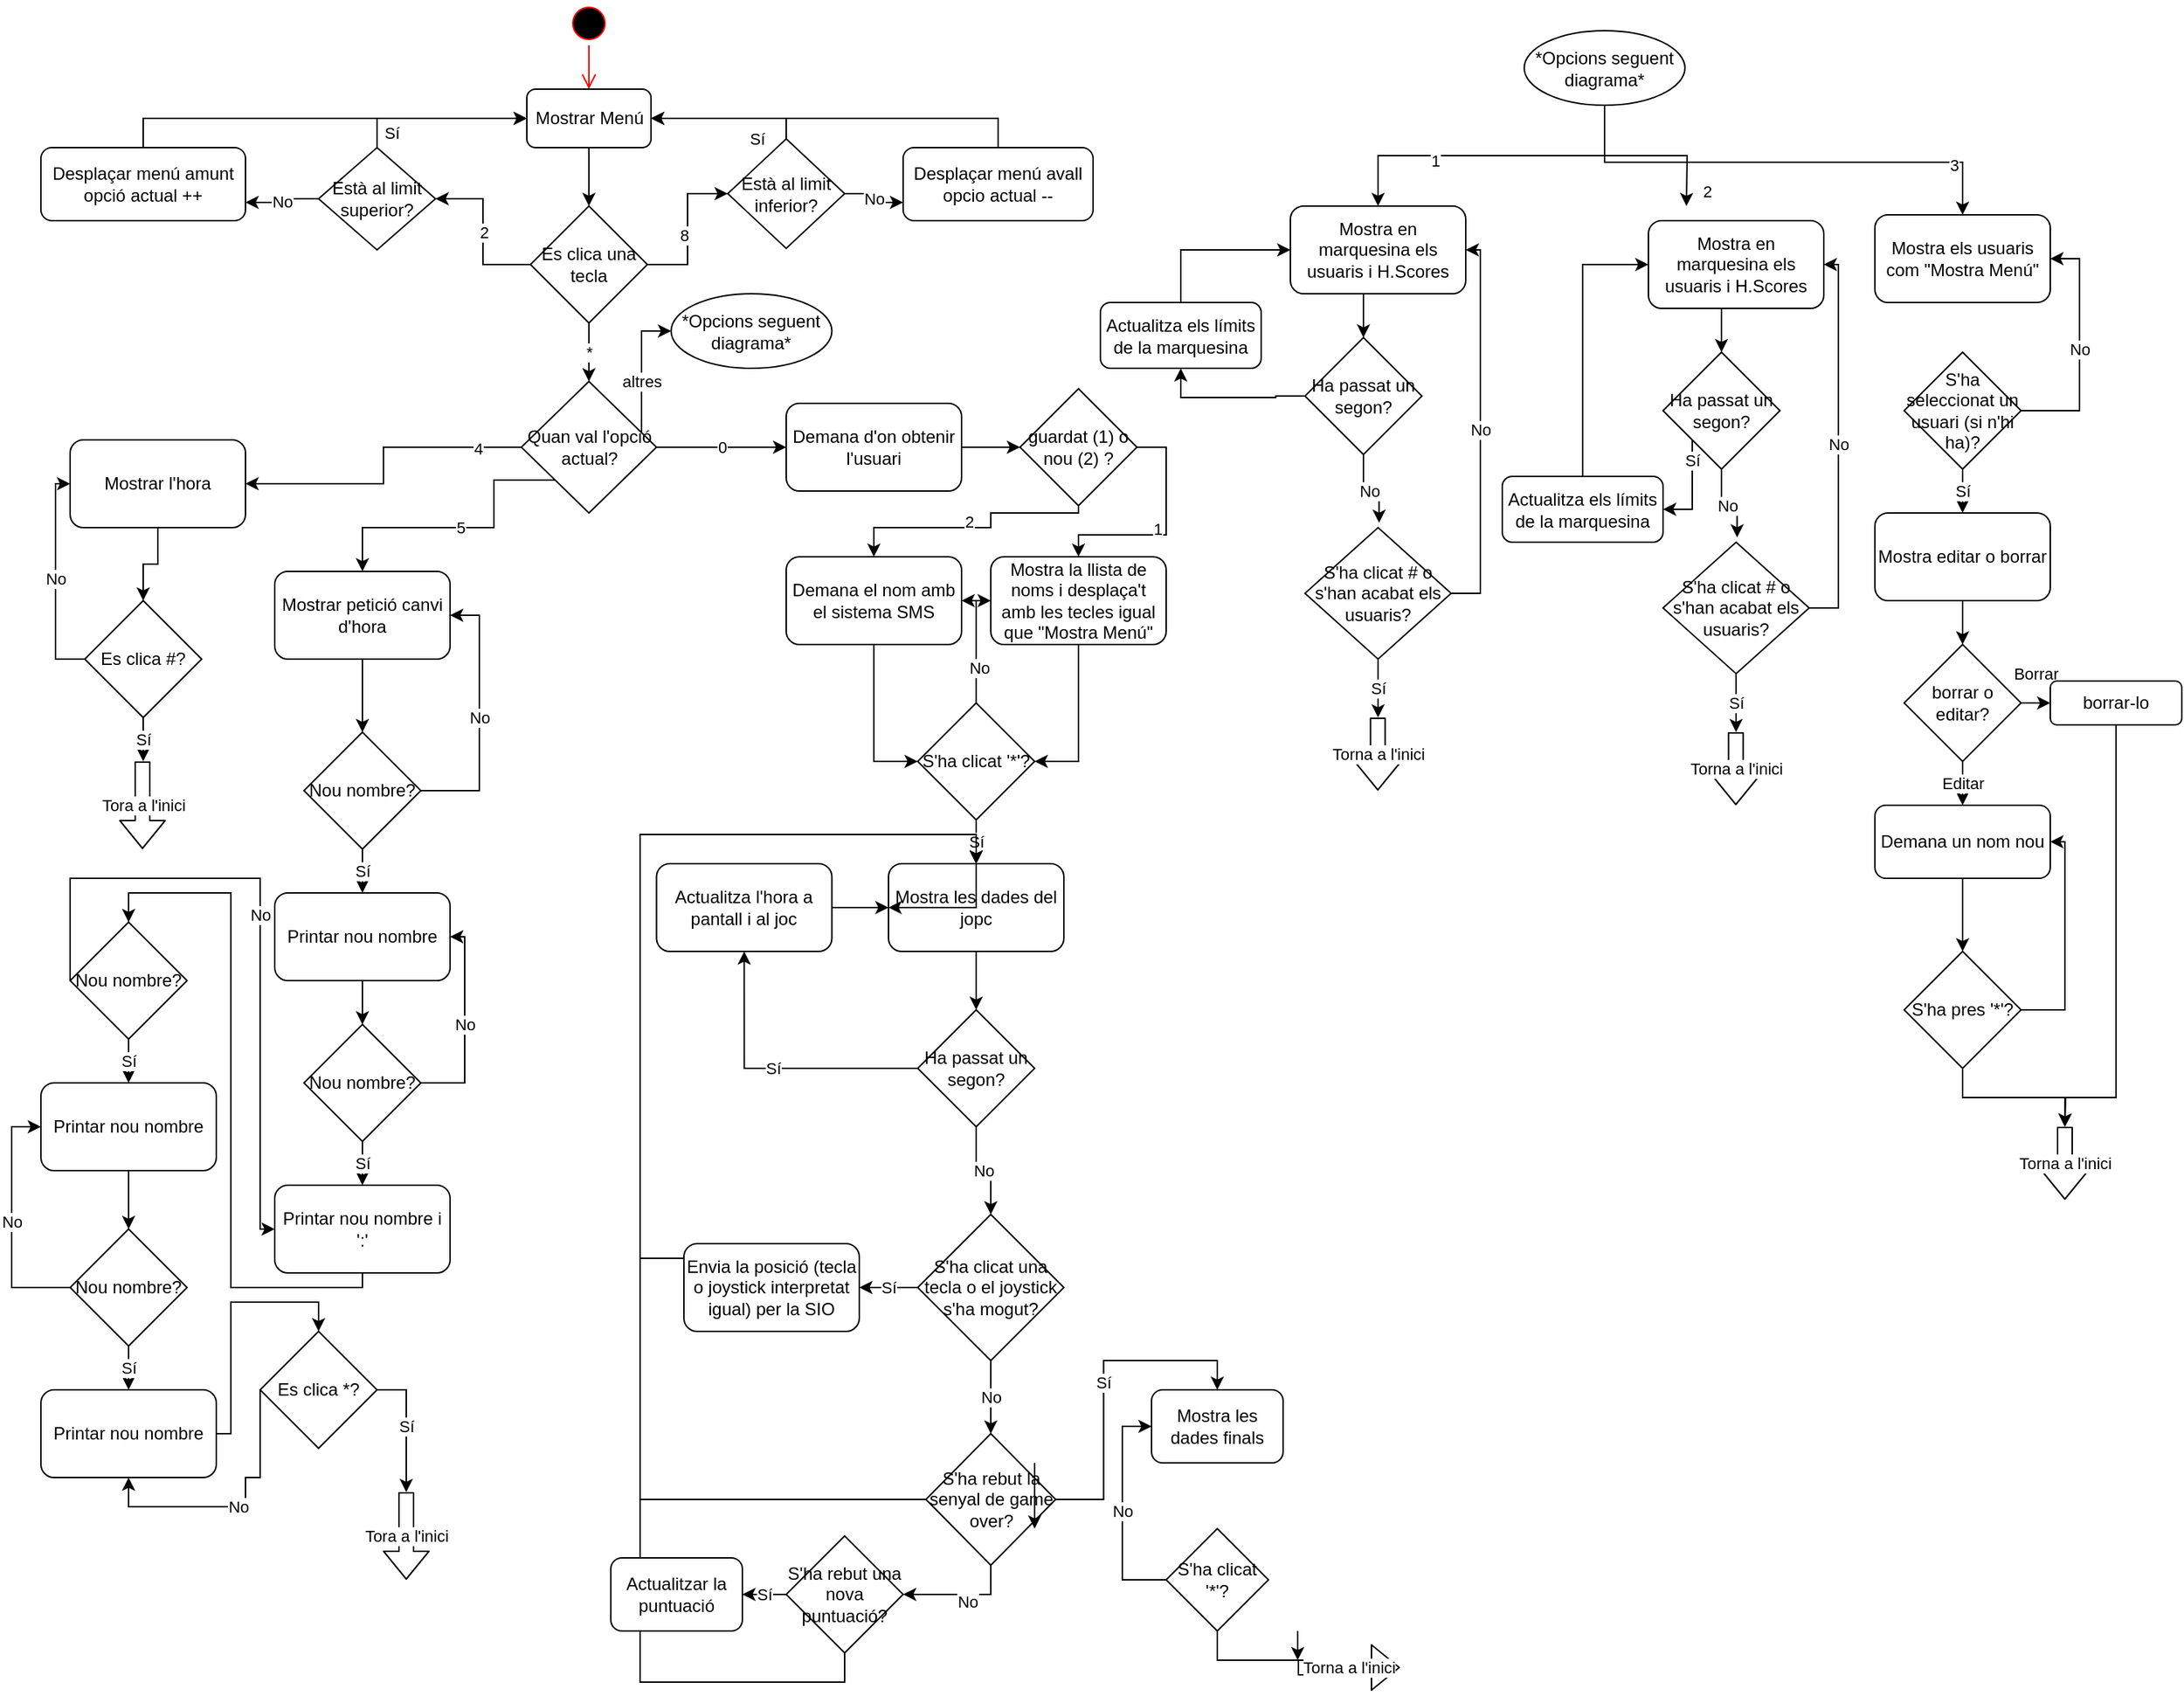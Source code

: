 <mxfile version="14.5.1" type="device"><diagram id="n4JCAXIm2-wRmKBJJ5i8" name="Pàgina-1"><mxGraphModel dx="775" dy="575" grid="1" gridSize="10" guides="1" tooltips="1" connect="1" arrows="1" fold="1" page="1" pageScale="1" pageWidth="827" pageHeight="1169" math="0" shadow="0"><root><mxCell id="0"/><mxCell id="1" parent="0"/><mxCell id="B183xigHCjuPLLZ7JDBu-3" value="" style="ellipse;html=1;shape=startState;fillColor=#000000;strokeColor=#ff0000;" vertex="1" parent="1"><mxGeometry x="410" y="10" width="30" height="30" as="geometry"/></mxCell><mxCell id="B183xigHCjuPLLZ7JDBu-4" value="" style="edgeStyle=orthogonalEdgeStyle;html=1;verticalAlign=bottom;endArrow=open;endSize=8;strokeColor=#ff0000;" edge="1" source="B183xigHCjuPLLZ7JDBu-3" parent="1"><mxGeometry relative="1" as="geometry"><mxPoint x="425" y="70" as="targetPoint"/></mxGeometry></mxCell><mxCell id="B183xigHCjuPLLZ7JDBu-11" value="" style="edgeStyle=orthogonalEdgeStyle;rounded=0;orthogonalLoop=1;jettySize=auto;html=1;" edge="1" parent="1" source="B183xigHCjuPLLZ7JDBu-5" target="B183xigHCjuPLLZ7JDBu-7"><mxGeometry relative="1" as="geometry"/></mxCell><mxCell id="B183xigHCjuPLLZ7JDBu-5" value="Mostrar Menú" style="rounded=1;whiteSpace=wrap;html=1;" vertex="1" parent="1"><mxGeometry x="382.5" y="70" width="85" height="40" as="geometry"/></mxCell><mxCell id="B183xigHCjuPLLZ7JDBu-15" value="" style="edgeStyle=orthogonalEdgeStyle;rounded=0;orthogonalLoop=1;jettySize=auto;html=1;exitX=1;exitY=0.5;exitDx=0;exitDy=0;entryX=0;entryY=0.5;entryDx=0;entryDy=0;" edge="1" parent="1" source="B183xigHCjuPLLZ7JDBu-7" target="B183xigHCjuPLLZ7JDBu-14"><mxGeometry relative="1" as="geometry"/></mxCell><mxCell id="B183xigHCjuPLLZ7JDBu-24" value="8" style="edgeLabel;html=1;align=center;verticalAlign=middle;resizable=0;points=[];" vertex="1" connectable="0" parent="B183xigHCjuPLLZ7JDBu-15"><mxGeometry x="-0.265" y="1" relative="1" as="geometry"><mxPoint x="-1.5" y="-9.5" as="offset"/></mxGeometry></mxCell><mxCell id="B183xigHCjuPLLZ7JDBu-16" value="2" style="edgeStyle=orthogonalEdgeStyle;rounded=0;orthogonalLoop=1;jettySize=auto;html=1;exitX=0;exitY=0.5;exitDx=0;exitDy=0;entryX=1;entryY=0.5;entryDx=0;entryDy=0;" edge="1" parent="1" source="B183xigHCjuPLLZ7JDBu-7" target="B183xigHCjuPLLZ7JDBu-13"><mxGeometry relative="1" as="geometry"/></mxCell><mxCell id="B183xigHCjuPLLZ7JDBu-27" value="*" style="edgeStyle=orthogonalEdgeStyle;rounded=0;orthogonalLoop=1;jettySize=auto;html=1;exitX=0.5;exitY=1;exitDx=0;exitDy=0;entryX=0.5;entryY=0;entryDx=0;entryDy=0;" edge="1" parent="1" source="B183xigHCjuPLLZ7JDBu-7" target="B183xigHCjuPLLZ7JDBu-26"><mxGeometry relative="1" as="geometry"/></mxCell><mxCell id="B183xigHCjuPLLZ7JDBu-7" value="Es clica una tecla" style="rhombus;whiteSpace=wrap;html=1;" vertex="1" parent="1"><mxGeometry x="385" y="150" width="80" height="80" as="geometry"/></mxCell><mxCell id="B183xigHCjuPLLZ7JDBu-20" style="edgeStyle=orthogonalEdgeStyle;rounded=0;orthogonalLoop=1;jettySize=auto;html=1;entryX=1;entryY=0.5;entryDx=0;entryDy=0;" edge="1" parent="1" source="B183xigHCjuPLLZ7JDBu-8" target="B183xigHCjuPLLZ7JDBu-5"><mxGeometry relative="1" as="geometry"><Array as="points"><mxPoint x="705" y="90"/></Array></mxGeometry></mxCell><mxCell id="B183xigHCjuPLLZ7JDBu-8" value="Desplaçar menú avall&lt;br&gt;opcio actual --" style="rounded=1;whiteSpace=wrap;html=1;" vertex="1" parent="1"><mxGeometry x="640" y="110" width="130" height="50" as="geometry"/></mxCell><mxCell id="B183xigHCjuPLLZ7JDBu-19" style="edgeStyle=orthogonalEdgeStyle;rounded=0;orthogonalLoop=1;jettySize=auto;html=1;exitX=0.5;exitY=0;exitDx=0;exitDy=0;entryX=0;entryY=0.5;entryDx=0;entryDy=0;" edge="1" parent="1" source="B183xigHCjuPLLZ7JDBu-9" target="B183xigHCjuPLLZ7JDBu-5"><mxGeometry relative="1" as="geometry"/></mxCell><mxCell id="B183xigHCjuPLLZ7JDBu-9" value="Desplaçar menú amunt&lt;br&gt;opció actual ++" style="rounded=1;whiteSpace=wrap;html=1;" vertex="1" parent="1"><mxGeometry x="50" y="110" width="140" height="50" as="geometry"/></mxCell><mxCell id="B183xigHCjuPLLZ7JDBu-17" value="No" style="edgeStyle=orthogonalEdgeStyle;rounded=0;orthogonalLoop=1;jettySize=auto;html=1;exitX=0;exitY=0.5;exitDx=0;exitDy=0;entryX=1;entryY=0.75;entryDx=0;entryDy=0;" edge="1" parent="1" source="B183xigHCjuPLLZ7JDBu-13" target="B183xigHCjuPLLZ7JDBu-9"><mxGeometry relative="1" as="geometry"/></mxCell><mxCell id="B183xigHCjuPLLZ7JDBu-22" value="Sí" style="edgeStyle=orthogonalEdgeStyle;rounded=0;orthogonalLoop=1;jettySize=auto;html=1;exitX=0.5;exitY=0;exitDx=0;exitDy=0;entryX=0;entryY=0.5;entryDx=0;entryDy=0;" edge="1" parent="1" source="B183xigHCjuPLLZ7JDBu-13" target="B183xigHCjuPLLZ7JDBu-5"><mxGeometry x="-0.51" y="-10" relative="1" as="geometry"><mxPoint as="offset"/></mxGeometry></mxCell><mxCell id="B183xigHCjuPLLZ7JDBu-13" value="Està al limit superior?" style="rhombus;whiteSpace=wrap;html=1;" vertex="1" parent="1"><mxGeometry x="240" y="110" width="80" height="70" as="geometry"/></mxCell><mxCell id="B183xigHCjuPLLZ7JDBu-18" value="No" style="edgeStyle=orthogonalEdgeStyle;rounded=0;orthogonalLoop=1;jettySize=auto;html=1;exitX=1;exitY=0.5;exitDx=0;exitDy=0;entryX=0;entryY=0.75;entryDx=0;entryDy=0;" edge="1" parent="1" source="B183xigHCjuPLLZ7JDBu-14" target="B183xigHCjuPLLZ7JDBu-8"><mxGeometry relative="1" as="geometry"/></mxCell><mxCell id="B183xigHCjuPLLZ7JDBu-21" value="Sí" style="edgeStyle=orthogonalEdgeStyle;rounded=0;orthogonalLoop=1;jettySize=auto;html=1;exitX=0.5;exitY=0;exitDx=0;exitDy=0;entryX=1;entryY=0.5;entryDx=0;entryDy=0;" edge="1" parent="1" source="B183xigHCjuPLLZ7JDBu-14" target="B183xigHCjuPLLZ7JDBu-5"><mxGeometry x="-0.361" y="14" relative="1" as="geometry"><Array as="points"><mxPoint x="560" y="90"/></Array><mxPoint as="offset"/></mxGeometry></mxCell><mxCell id="B183xigHCjuPLLZ7JDBu-14" value="Està al limit inferior?" style="rhombus;whiteSpace=wrap;html=1;" vertex="1" parent="1"><mxGeometry x="520" y="104" width="80" height="75" as="geometry"/></mxCell><mxCell id="B183xigHCjuPLLZ7JDBu-29" style="edgeStyle=orthogonalEdgeStyle;rounded=0;orthogonalLoop=1;jettySize=auto;html=1;exitX=0;exitY=0.5;exitDx=0;exitDy=0;entryX=1;entryY=0.5;entryDx=0;entryDy=0;" edge="1" parent="1" source="B183xigHCjuPLLZ7JDBu-26" target="B183xigHCjuPLLZ7JDBu-28"><mxGeometry relative="1" as="geometry"/></mxCell><mxCell id="B183xigHCjuPLLZ7JDBu-170" value="4" style="edgeLabel;html=1;align=center;verticalAlign=middle;resizable=0;points=[];" vertex="1" connectable="0" parent="B183xigHCjuPLLZ7JDBu-29"><mxGeometry x="-0.721" y="1" relative="1" as="geometry"><mxPoint as="offset"/></mxGeometry></mxCell><mxCell id="B183xigHCjuPLLZ7JDBu-36" value="5" style="edgeStyle=orthogonalEdgeStyle;rounded=0;orthogonalLoop=1;jettySize=auto;html=1;exitX=0;exitY=1;exitDx=0;exitDy=0;entryX=0.5;entryY=0;entryDx=0;entryDy=0;" edge="1" parent="1" source="B183xigHCjuPLLZ7JDBu-26" target="B183xigHCjuPLLZ7JDBu-35"><mxGeometry relative="1" as="geometry"><Array as="points"><mxPoint x="360" y="338"/><mxPoint x="360" y="370"/><mxPoint x="270" y="370"/></Array></mxGeometry></mxCell><mxCell id="B183xigHCjuPLLZ7JDBu-69" value="0" style="edgeStyle=orthogonalEdgeStyle;rounded=0;orthogonalLoop=1;jettySize=auto;html=1;exitX=1;exitY=0.5;exitDx=0;exitDy=0;entryX=0;entryY=0.5;entryDx=0;entryDy=0;" edge="1" parent="1" source="B183xigHCjuPLLZ7JDBu-26" target="B183xigHCjuPLLZ7JDBu-67"><mxGeometry relative="1" as="geometry"/></mxCell><mxCell id="B183xigHCjuPLLZ7JDBu-118" value="altres" style="edgeStyle=orthogonalEdgeStyle;rounded=0;orthogonalLoop=1;jettySize=auto;html=1;exitX=1;exitY=0.5;exitDx=0;exitDy=0;entryX=0;entryY=0.5;entryDx=0;entryDy=0;" edge="1" parent="1" source="B183xigHCjuPLLZ7JDBu-26" target="B183xigHCjuPLLZ7JDBu-117"><mxGeometry relative="1" as="geometry"><Array as="points"><mxPoint x="461" y="315"/><mxPoint x="461" y="236"/></Array></mxGeometry></mxCell><mxCell id="B183xigHCjuPLLZ7JDBu-26" value="Quan val l'opció actual?" style="rhombus;whiteSpace=wrap;html=1;" vertex="1" parent="1"><mxGeometry x="378.75" y="270" width="92.5" height="90" as="geometry"/></mxCell><mxCell id="B183xigHCjuPLLZ7JDBu-31" style="edgeStyle=orthogonalEdgeStyle;rounded=0;orthogonalLoop=1;jettySize=auto;html=1;exitX=0.5;exitY=1;exitDx=0;exitDy=0;entryX=0.5;entryY=0;entryDx=0;entryDy=0;" edge="1" parent="1" source="B183xigHCjuPLLZ7JDBu-28" target="B183xigHCjuPLLZ7JDBu-30"><mxGeometry relative="1" as="geometry"/></mxCell><mxCell id="B183xigHCjuPLLZ7JDBu-28" value="Mostrar l'hora" style="rounded=1;whiteSpace=wrap;html=1;" vertex="1" parent="1"><mxGeometry x="70" y="310" width="120" height="60" as="geometry"/></mxCell><mxCell id="B183xigHCjuPLLZ7JDBu-33" value="Sí" style="edgeStyle=orthogonalEdgeStyle;rounded=0;orthogonalLoop=1;jettySize=auto;html=1;exitX=0.5;exitY=1;exitDx=0;exitDy=0;" edge="1" parent="1" source="B183xigHCjuPLLZ7JDBu-30"><mxGeometry relative="1" as="geometry"><mxPoint x="120" y="530" as="targetPoint"/></mxGeometry></mxCell><mxCell id="B183xigHCjuPLLZ7JDBu-34" value="No" style="edgeStyle=orthogonalEdgeStyle;rounded=0;orthogonalLoop=1;jettySize=auto;html=1;exitX=0;exitY=0.5;exitDx=0;exitDy=0;entryX=0;entryY=0.5;entryDx=0;entryDy=0;" edge="1" parent="1" source="B183xigHCjuPLLZ7JDBu-30" target="B183xigHCjuPLLZ7JDBu-28"><mxGeometry relative="1" as="geometry"/></mxCell><mxCell id="B183xigHCjuPLLZ7JDBu-30" value="Es clica #?" style="rhombus;whiteSpace=wrap;html=1;" vertex="1" parent="1"><mxGeometry x="80" y="420" width="80" height="80" as="geometry"/></mxCell><mxCell id="B183xigHCjuPLLZ7JDBu-32" value="Tora a l'inici" style="shape=flexArrow;endArrow=classic;html=1;" edge="1" parent="1"><mxGeometry width="50" height="50" relative="1" as="geometry"><mxPoint x="119.5" y="530" as="sourcePoint"/><mxPoint x="119.5" y="590" as="targetPoint"/><mxPoint as="offset"/></mxGeometry></mxCell><mxCell id="B183xigHCjuPLLZ7JDBu-38" style="edgeStyle=orthogonalEdgeStyle;rounded=0;orthogonalLoop=1;jettySize=auto;html=1;exitX=0.5;exitY=1;exitDx=0;exitDy=0;entryX=0.5;entryY=0;entryDx=0;entryDy=0;" edge="1" parent="1" source="B183xigHCjuPLLZ7JDBu-35" target="B183xigHCjuPLLZ7JDBu-37"><mxGeometry relative="1" as="geometry"/></mxCell><mxCell id="B183xigHCjuPLLZ7JDBu-35" value="Mostrar petició canvi d'hora" style="rounded=1;whiteSpace=wrap;html=1;" vertex="1" parent="1"><mxGeometry x="210" y="400" width="120" height="60" as="geometry"/></mxCell><mxCell id="B183xigHCjuPLLZ7JDBu-39" value="No" style="edgeStyle=orthogonalEdgeStyle;rounded=0;orthogonalLoop=1;jettySize=auto;html=1;exitX=1;exitY=0.5;exitDx=0;exitDy=0;entryX=1;entryY=0.5;entryDx=0;entryDy=0;" edge="1" parent="1" source="B183xigHCjuPLLZ7JDBu-37" target="B183xigHCjuPLLZ7JDBu-35"><mxGeometry relative="1" as="geometry"><Array as="points"><mxPoint x="350" y="550"/><mxPoint x="350" y="430"/></Array></mxGeometry></mxCell><mxCell id="B183xigHCjuPLLZ7JDBu-41" value="Sí" style="edgeStyle=orthogonalEdgeStyle;rounded=0;orthogonalLoop=1;jettySize=auto;html=1;exitX=0.5;exitY=1;exitDx=0;exitDy=0;entryX=0.5;entryY=0;entryDx=0;entryDy=0;" edge="1" parent="1" source="B183xigHCjuPLLZ7JDBu-37" target="B183xigHCjuPLLZ7JDBu-40"><mxGeometry relative="1" as="geometry"/></mxCell><mxCell id="B183xigHCjuPLLZ7JDBu-37" value="Nou nombre?" style="rhombus;whiteSpace=wrap;html=1;" vertex="1" parent="1"><mxGeometry x="230" y="510" width="80" height="80" as="geometry"/></mxCell><mxCell id="B183xigHCjuPLLZ7JDBu-51" style="edgeStyle=orthogonalEdgeStyle;rounded=0;orthogonalLoop=1;jettySize=auto;html=1;exitX=0.5;exitY=1;exitDx=0;exitDy=0;entryX=0.5;entryY=0;entryDx=0;entryDy=0;" edge="1" parent="1" source="B183xigHCjuPLLZ7JDBu-40" target="B183xigHCjuPLLZ7JDBu-43"><mxGeometry relative="1" as="geometry"/></mxCell><mxCell id="B183xigHCjuPLLZ7JDBu-40" value="Printar nou nombre" style="rounded=1;whiteSpace=wrap;html=1;" vertex="1" parent="1"><mxGeometry x="210" y="620" width="120" height="60" as="geometry"/></mxCell><mxCell id="B183xigHCjuPLLZ7JDBu-42" value="Sí" style="edgeStyle=orthogonalEdgeStyle;rounded=0;orthogonalLoop=1;jettySize=auto;html=1;exitX=0.5;exitY=1;exitDx=0;exitDy=0;entryX=0.5;entryY=0;entryDx=0;entryDy=0;" edge="1" parent="1" source="B183xigHCjuPLLZ7JDBu-43" target="B183xigHCjuPLLZ7JDBu-44"><mxGeometry relative="1" as="geometry"/></mxCell><mxCell id="B183xigHCjuPLLZ7JDBu-65" value="No" style="edgeStyle=orthogonalEdgeStyle;rounded=0;orthogonalLoop=1;jettySize=auto;html=1;exitX=1;exitY=0.5;exitDx=0;exitDy=0;entryX=1;entryY=0.5;entryDx=0;entryDy=0;" edge="1" parent="1" source="B183xigHCjuPLLZ7JDBu-43" target="B183xigHCjuPLLZ7JDBu-40"><mxGeometry relative="1" as="geometry"><Array as="points"><mxPoint x="340" y="750"/><mxPoint x="340" y="650"/></Array></mxGeometry></mxCell><mxCell id="B183xigHCjuPLLZ7JDBu-43" value="Nou nombre?" style="rhombus;whiteSpace=wrap;html=1;" vertex="1" parent="1"><mxGeometry x="230" y="710" width="80" height="80" as="geometry"/></mxCell><mxCell id="B183xigHCjuPLLZ7JDBu-52" style="edgeStyle=orthogonalEdgeStyle;rounded=0;orthogonalLoop=1;jettySize=auto;html=1;exitX=0.5;exitY=1;exitDx=0;exitDy=0;entryX=0.5;entryY=0;entryDx=0;entryDy=0;" edge="1" parent="1" source="B183xigHCjuPLLZ7JDBu-44" target="B183xigHCjuPLLZ7JDBu-46"><mxGeometry relative="1" as="geometry"><Array as="points"><mxPoint x="270" y="890"/><mxPoint x="180" y="890"/><mxPoint x="180" y="620"/><mxPoint x="110" y="620"/></Array></mxGeometry></mxCell><mxCell id="B183xigHCjuPLLZ7JDBu-44" value="Printar nou nombre i ':'" style="rounded=1;whiteSpace=wrap;html=1;" vertex="1" parent="1"><mxGeometry x="210" y="820" width="120" height="60" as="geometry"/></mxCell><mxCell id="B183xigHCjuPLLZ7JDBu-45" value="Sí" style="edgeStyle=orthogonalEdgeStyle;rounded=0;orthogonalLoop=1;jettySize=auto;html=1;exitX=0.5;exitY=1;exitDx=0;exitDy=0;entryX=0.5;entryY=0;entryDx=0;entryDy=0;" edge="1" parent="1" source="B183xigHCjuPLLZ7JDBu-46" target="B183xigHCjuPLLZ7JDBu-47"><mxGeometry relative="1" as="geometry"/></mxCell><mxCell id="B183xigHCjuPLLZ7JDBu-63" value="No" style="edgeStyle=orthogonalEdgeStyle;rounded=0;orthogonalLoop=1;jettySize=auto;html=1;exitX=0;exitY=0.5;exitDx=0;exitDy=0;entryX=0;entryY=0.5;entryDx=0;entryDy=0;" edge="1" parent="1" source="B183xigHCjuPLLZ7JDBu-46" target="B183xigHCjuPLLZ7JDBu-44"><mxGeometry relative="1" as="geometry"><Array as="points"><mxPoint x="70" y="610"/><mxPoint x="200" y="610"/><mxPoint x="200" y="850"/></Array></mxGeometry></mxCell><mxCell id="B183xigHCjuPLLZ7JDBu-46" value="Nou nombre?" style="rhombus;whiteSpace=wrap;html=1;" vertex="1" parent="1"><mxGeometry x="70" y="640" width="80" height="80" as="geometry"/></mxCell><mxCell id="B183xigHCjuPLLZ7JDBu-53" style="edgeStyle=orthogonalEdgeStyle;rounded=0;orthogonalLoop=1;jettySize=auto;html=1;exitX=0.5;exitY=1;exitDx=0;exitDy=0;entryX=0.5;entryY=0;entryDx=0;entryDy=0;" edge="1" parent="1" source="B183xigHCjuPLLZ7JDBu-47" target="B183xigHCjuPLLZ7JDBu-49"><mxGeometry relative="1" as="geometry"/></mxCell><mxCell id="B183xigHCjuPLLZ7JDBu-47" value="Printar nou nombre" style="rounded=1;whiteSpace=wrap;html=1;" vertex="1" parent="1"><mxGeometry x="50" y="750" width="120" height="60" as="geometry"/></mxCell><mxCell id="B183xigHCjuPLLZ7JDBu-48" value="Sí" style="edgeStyle=orthogonalEdgeStyle;rounded=0;orthogonalLoop=1;jettySize=auto;html=1;exitX=0.5;exitY=1;exitDx=0;exitDy=0;entryX=0.5;entryY=0;entryDx=0;entryDy=0;" edge="1" parent="1" source="B183xigHCjuPLLZ7JDBu-49" target="B183xigHCjuPLLZ7JDBu-50"><mxGeometry relative="1" as="geometry"/></mxCell><mxCell id="B183xigHCjuPLLZ7JDBu-64" value="No" style="edgeStyle=orthogonalEdgeStyle;rounded=0;orthogonalLoop=1;jettySize=auto;html=1;exitX=0;exitY=0.5;exitDx=0;exitDy=0;entryX=0;entryY=0.5;entryDx=0;entryDy=0;" edge="1" parent="1" source="B183xigHCjuPLLZ7JDBu-49" target="B183xigHCjuPLLZ7JDBu-47"><mxGeometry relative="1" as="geometry"/></mxCell><mxCell id="B183xigHCjuPLLZ7JDBu-49" value="Nou nombre?" style="rhombus;whiteSpace=wrap;html=1;" vertex="1" parent="1"><mxGeometry x="70" y="850" width="80" height="80" as="geometry"/></mxCell><mxCell id="B183xigHCjuPLLZ7JDBu-61" style="edgeStyle=orthogonalEdgeStyle;rounded=0;orthogonalLoop=1;jettySize=auto;html=1;exitX=1;exitY=0.5;exitDx=0;exitDy=0;entryX=0.5;entryY=0;entryDx=0;entryDy=0;" edge="1" parent="1" source="B183xigHCjuPLLZ7JDBu-50" target="B183xigHCjuPLLZ7JDBu-56"><mxGeometry relative="1" as="geometry"><Array as="points"><mxPoint x="180" y="990"/><mxPoint x="180" y="900"/><mxPoint x="240" y="900"/></Array></mxGeometry></mxCell><mxCell id="B183xigHCjuPLLZ7JDBu-50" value="Printar nou nombre" style="rounded=1;whiteSpace=wrap;html=1;" vertex="1" parent="1"><mxGeometry x="50" y="960" width="120" height="60" as="geometry"/></mxCell><mxCell id="B183xigHCjuPLLZ7JDBu-55" value="Sí" style="edgeStyle=orthogonalEdgeStyle;rounded=0;orthogonalLoop=1;jettySize=auto;html=1;exitX=1;exitY=0.5;exitDx=0;exitDy=0;" edge="1" parent="1" source="B183xigHCjuPLLZ7JDBu-56"><mxGeometry relative="1" as="geometry"><mxPoint x="300" y="1030" as="targetPoint"/><Array as="points"><mxPoint x="300" y="960"/><mxPoint x="300" y="1030"/></Array></mxGeometry></mxCell><mxCell id="B183xigHCjuPLLZ7JDBu-62" value="No" style="edgeStyle=orthogonalEdgeStyle;rounded=0;orthogonalLoop=1;jettySize=auto;html=1;exitX=0;exitY=0.5;exitDx=0;exitDy=0;entryX=0.5;entryY=1;entryDx=0;entryDy=0;" edge="1" parent="1" source="B183xigHCjuPLLZ7JDBu-56" target="B183xigHCjuPLLZ7JDBu-50"><mxGeometry relative="1" as="geometry"><Array as="points"><mxPoint x="200" y="1020"/><mxPoint x="190" y="1020"/><mxPoint x="190" y="1040"/><mxPoint x="110" y="1040"/></Array></mxGeometry></mxCell><mxCell id="B183xigHCjuPLLZ7JDBu-56" value="Es clica *?" style="rhombus;whiteSpace=wrap;html=1;" vertex="1" parent="1"><mxGeometry x="200" y="920" width="80" height="80" as="geometry"/></mxCell><mxCell id="B183xigHCjuPLLZ7JDBu-57" value="Tora a l'inici" style="shape=flexArrow;endArrow=classic;html=1;" edge="1" parent="1"><mxGeometry width="50" height="50" relative="1" as="geometry"><mxPoint x="300" y="1030" as="sourcePoint"/><mxPoint x="300" y="1090" as="targetPoint"/><mxPoint as="offset"/></mxGeometry></mxCell><mxCell id="B183xigHCjuPLLZ7JDBu-70" style="edgeStyle=orthogonalEdgeStyle;rounded=0;orthogonalLoop=1;jettySize=auto;html=1;exitX=1;exitY=0.5;exitDx=0;exitDy=0;entryX=0;entryY=0.5;entryDx=0;entryDy=0;" edge="1" parent="1" source="B183xigHCjuPLLZ7JDBu-67" target="B183xigHCjuPLLZ7JDBu-68"><mxGeometry relative="1" as="geometry"/></mxCell><mxCell id="B183xigHCjuPLLZ7JDBu-67" value="Demana d'on obtenir l'usuari" style="rounded=1;whiteSpace=wrap;html=1;" vertex="1" parent="1"><mxGeometry x="560" y="285" width="120" height="60" as="geometry"/></mxCell><mxCell id="B183xigHCjuPLLZ7JDBu-72" style="edgeStyle=orthogonalEdgeStyle;rounded=0;orthogonalLoop=1;jettySize=auto;html=1;exitX=0.5;exitY=1;exitDx=0;exitDy=0;entryX=0.5;entryY=0;entryDx=0;entryDy=0;" edge="1" parent="1" source="B183xigHCjuPLLZ7JDBu-68" target="B183xigHCjuPLLZ7JDBu-71"><mxGeometry relative="1" as="geometry"><Array as="points"><mxPoint x="760" y="360"/><mxPoint x="700" y="360"/><mxPoint x="700" y="370"/><mxPoint x="620" y="370"/></Array></mxGeometry></mxCell><mxCell id="B183xigHCjuPLLZ7JDBu-75" value="2" style="edgeLabel;html=1;align=center;verticalAlign=middle;resizable=0;points=[];" vertex="1" connectable="0" parent="B183xigHCjuPLLZ7JDBu-72"><mxGeometry x="0.037" y="-4" relative="1" as="geometry"><mxPoint as="offset"/></mxGeometry></mxCell><mxCell id="B183xigHCjuPLLZ7JDBu-74" style="edgeStyle=orthogonalEdgeStyle;rounded=0;orthogonalLoop=1;jettySize=auto;html=1;exitX=1;exitY=0.5;exitDx=0;exitDy=0;entryX=0.5;entryY=0;entryDx=0;entryDy=0;" edge="1" parent="1" source="B183xigHCjuPLLZ7JDBu-68" target="B183xigHCjuPLLZ7JDBu-73"><mxGeometry relative="1" as="geometry"/></mxCell><mxCell id="B183xigHCjuPLLZ7JDBu-76" value="1" style="edgeLabel;html=1;align=center;verticalAlign=middle;resizable=0;points=[];" vertex="1" connectable="0" parent="B183xigHCjuPLLZ7JDBu-74"><mxGeometry x="0.118" y="-4" relative="1" as="geometry"><mxPoint as="offset"/></mxGeometry></mxCell><mxCell id="B183xigHCjuPLLZ7JDBu-68" value="guardat (1) o nou (2) ?" style="rhombus;whiteSpace=wrap;html=1;" vertex="1" parent="1"><mxGeometry x="720" y="275" width="80" height="80" as="geometry"/></mxCell><mxCell id="B183xigHCjuPLLZ7JDBu-87" style="edgeStyle=orthogonalEdgeStyle;rounded=0;orthogonalLoop=1;jettySize=auto;html=1;exitX=0.5;exitY=1;exitDx=0;exitDy=0;entryX=0;entryY=0.5;entryDx=0;entryDy=0;" edge="1" parent="1" source="B183xigHCjuPLLZ7JDBu-71" target="B183xigHCjuPLLZ7JDBu-80"><mxGeometry relative="1" as="geometry"/></mxCell><mxCell id="B183xigHCjuPLLZ7JDBu-71" value="Demana el nom amb el sistema SMS" style="rounded=1;whiteSpace=wrap;html=1;" vertex="1" parent="1"><mxGeometry x="560" y="390" width="120" height="60" as="geometry"/></mxCell><mxCell id="B183xigHCjuPLLZ7JDBu-88" style="edgeStyle=orthogonalEdgeStyle;rounded=0;orthogonalLoop=1;jettySize=auto;html=1;exitX=0.5;exitY=1;exitDx=0;exitDy=0;entryX=1;entryY=0.5;entryDx=0;entryDy=0;" edge="1" parent="1" source="B183xigHCjuPLLZ7JDBu-73" target="B183xigHCjuPLLZ7JDBu-80"><mxGeometry relative="1" as="geometry"/></mxCell><mxCell id="B183xigHCjuPLLZ7JDBu-73" value="Mostra la llista de noms i desplaça't amb les tecles igual que &quot;Mostra Menú&quot;" style="rounded=1;whiteSpace=wrap;html=1;" vertex="1" parent="1"><mxGeometry x="700" y="390" width="120" height="60" as="geometry"/></mxCell><mxCell id="B183xigHCjuPLLZ7JDBu-82" style="edgeStyle=orthogonalEdgeStyle;rounded=0;orthogonalLoop=1;jettySize=auto;html=1;exitX=0.5;exitY=1;exitDx=0;exitDy=0;entryX=0.5;entryY=0;entryDx=0;entryDy=0;" edge="1" parent="1" source="B183xigHCjuPLLZ7JDBu-77" target="B183xigHCjuPLLZ7JDBu-81"><mxGeometry relative="1" as="geometry"/></mxCell><mxCell id="B183xigHCjuPLLZ7JDBu-77" value="Mostra les dades del jopc" style="rounded=1;whiteSpace=wrap;html=1;" vertex="1" parent="1"><mxGeometry x="630" y="600" width="120" height="60" as="geometry"/></mxCell><mxCell id="B183xigHCjuPLLZ7JDBu-86" value="Sí" style="edgeStyle=orthogonalEdgeStyle;rounded=0;orthogonalLoop=1;jettySize=auto;html=1;exitX=0.5;exitY=1;exitDx=0;exitDy=0;entryX=0.5;entryY=0;entryDx=0;entryDy=0;" edge="1" parent="1" source="B183xigHCjuPLLZ7JDBu-80" target="B183xigHCjuPLLZ7JDBu-77"><mxGeometry relative="1" as="geometry"/></mxCell><mxCell id="B183xigHCjuPLLZ7JDBu-89" style="edgeStyle=orthogonalEdgeStyle;rounded=0;orthogonalLoop=1;jettySize=auto;html=1;exitX=0.5;exitY=0;exitDx=0;exitDy=0;entryX=1;entryY=0.5;entryDx=0;entryDy=0;" edge="1" parent="1" source="B183xigHCjuPLLZ7JDBu-80" target="B183xigHCjuPLLZ7JDBu-71"><mxGeometry relative="1" as="geometry"><Array as="points"><mxPoint x="690" y="420"/></Array></mxGeometry></mxCell><mxCell id="B183xigHCjuPLLZ7JDBu-90" style="edgeStyle=orthogonalEdgeStyle;rounded=0;orthogonalLoop=1;jettySize=auto;html=1;exitX=0.5;exitY=0;exitDx=0;exitDy=0;entryX=0;entryY=0.5;entryDx=0;entryDy=0;" edge="1" parent="1" source="B183xigHCjuPLLZ7JDBu-80" target="B183xigHCjuPLLZ7JDBu-73"><mxGeometry relative="1" as="geometry"><Array as="points"><mxPoint x="690" y="420"/></Array></mxGeometry></mxCell><mxCell id="B183xigHCjuPLLZ7JDBu-91" value="No" style="edgeLabel;html=1;align=center;verticalAlign=middle;resizable=0;points=[];" vertex="1" connectable="0" parent="B183xigHCjuPLLZ7JDBu-90"><mxGeometry x="-0.392" y="-2" relative="1" as="geometry"><mxPoint as="offset"/></mxGeometry></mxCell><mxCell id="B183xigHCjuPLLZ7JDBu-80" value="S'ha clicat '*'?" style="rhombus;whiteSpace=wrap;html=1;" vertex="1" parent="1"><mxGeometry x="650" y="490" width="80" height="80" as="geometry"/></mxCell><mxCell id="B183xigHCjuPLLZ7JDBu-84" value="Sí" style="edgeStyle=orthogonalEdgeStyle;rounded=0;orthogonalLoop=1;jettySize=auto;html=1;exitX=0;exitY=0.5;exitDx=0;exitDy=0;entryX=0.5;entryY=1;entryDx=0;entryDy=0;" edge="1" parent="1" source="B183xigHCjuPLLZ7JDBu-81" target="B183xigHCjuPLLZ7JDBu-83"><mxGeometry relative="1" as="geometry"/></mxCell><mxCell id="B183xigHCjuPLLZ7JDBu-94" value="No" style="edgeStyle=orthogonalEdgeStyle;rounded=0;orthogonalLoop=1;jettySize=auto;html=1;exitX=0.5;exitY=1;exitDx=0;exitDy=0;entryX=0.5;entryY=0;entryDx=0;entryDy=0;" edge="1" parent="1" source="B183xigHCjuPLLZ7JDBu-81" target="B183xigHCjuPLLZ7JDBu-93"><mxGeometry relative="1" as="geometry"/></mxCell><mxCell id="B183xigHCjuPLLZ7JDBu-81" value="Ha passat un segon?" style="rhombus;whiteSpace=wrap;html=1;" vertex="1" parent="1"><mxGeometry x="650" y="700" width="80" height="80" as="geometry"/></mxCell><mxCell id="B183xigHCjuPLLZ7JDBu-85" style="edgeStyle=orthogonalEdgeStyle;rounded=0;orthogonalLoop=1;jettySize=auto;html=1;exitX=1;exitY=0.5;exitDx=0;exitDy=0;entryX=0;entryY=0.5;entryDx=0;entryDy=0;" edge="1" parent="1" source="B183xigHCjuPLLZ7JDBu-83" target="B183xigHCjuPLLZ7JDBu-77"><mxGeometry relative="1" as="geometry"/></mxCell><mxCell id="B183xigHCjuPLLZ7JDBu-83" value="Actualitza l'hora a pantall i al joc" style="rounded=1;whiteSpace=wrap;html=1;" vertex="1" parent="1"><mxGeometry x="471.25" y="600" width="120" height="60" as="geometry"/></mxCell><mxCell id="B183xigHCjuPLLZ7JDBu-97" style="edgeStyle=orthogonalEdgeStyle;rounded=0;orthogonalLoop=1;jettySize=auto;html=1;exitX=0;exitY=0.5;exitDx=0;exitDy=0;entryX=0;entryY=0.5;entryDx=0;entryDy=0;" edge="1" parent="1" source="B183xigHCjuPLLZ7JDBu-92" target="B183xigHCjuPLLZ7JDBu-77"><mxGeometry relative="1" as="geometry"><Array as="points"><mxPoint x="490" y="870"/><mxPoint x="460" y="870"/><mxPoint x="460" y="580"/><mxPoint x="690" y="580"/></Array></mxGeometry></mxCell><mxCell id="B183xigHCjuPLLZ7JDBu-92" value="Envia la posició (tecla o joystick interpretat igual) per la SIO" style="rounded=1;whiteSpace=wrap;html=1;" vertex="1" parent="1"><mxGeometry x="490" y="860" width="120" height="60" as="geometry"/></mxCell><mxCell id="B183xigHCjuPLLZ7JDBu-95" value="Sí" style="edgeStyle=orthogonalEdgeStyle;rounded=0;orthogonalLoop=1;jettySize=auto;html=1;exitX=0;exitY=0.5;exitDx=0;exitDy=0;entryX=1;entryY=0.5;entryDx=0;entryDy=0;" edge="1" parent="1" source="B183xigHCjuPLLZ7JDBu-93" target="B183xigHCjuPLLZ7JDBu-92"><mxGeometry relative="1" as="geometry"/></mxCell><mxCell id="B183xigHCjuPLLZ7JDBu-99" value="No" style="edgeStyle=orthogonalEdgeStyle;rounded=0;orthogonalLoop=1;jettySize=auto;html=1;exitX=0.5;exitY=1;exitDx=0;exitDy=0;entryX=0.5;entryY=0;entryDx=0;entryDy=0;" edge="1" parent="1" source="B183xigHCjuPLLZ7JDBu-93" target="B183xigHCjuPLLZ7JDBu-98"><mxGeometry relative="1" as="geometry"/></mxCell><mxCell id="B183xigHCjuPLLZ7JDBu-93" value="&lt;span&gt;S'ha clicat una tecla o el joystick s'ha mogut?&lt;/span&gt;" style="rhombus;whiteSpace=wrap;html=1;" vertex="1" parent="1"><mxGeometry x="650" y="840" width="100" height="100" as="geometry"/></mxCell><mxCell id="B183xigHCjuPLLZ7JDBu-103" style="edgeStyle=orthogonalEdgeStyle;rounded=0;orthogonalLoop=1;jettySize=auto;html=1;exitX=0.5;exitY=1;exitDx=0;exitDy=0;entryX=1;entryY=0.5;entryDx=0;entryDy=0;" edge="1" parent="1" source="B183xigHCjuPLLZ7JDBu-98" target="B183xigHCjuPLLZ7JDBu-100"><mxGeometry relative="1" as="geometry"/></mxCell><mxCell id="B183xigHCjuPLLZ7JDBu-104" value="No" style="edgeLabel;html=1;align=center;verticalAlign=middle;resizable=0;points=[];" vertex="1" connectable="0" parent="B183xigHCjuPLLZ7JDBu-103"><mxGeometry x="-0.103" y="5" relative="1" as="geometry"><mxPoint as="offset"/></mxGeometry></mxCell><mxCell id="B183xigHCjuPLLZ7JDBu-112" value="Sí" style="edgeStyle=orthogonalEdgeStyle;rounded=0;orthogonalLoop=1;jettySize=auto;html=1;exitX=1;exitY=0.5;exitDx=0;exitDy=0;entryX=0.5;entryY=0;entryDx=0;entryDy=0;" edge="1" parent="1" source="B183xigHCjuPLLZ7JDBu-98" target="B183xigHCjuPLLZ7JDBu-109"><mxGeometry relative="1" as="geometry"/></mxCell><mxCell id="B183xigHCjuPLLZ7JDBu-113" style="edgeStyle=orthogonalEdgeStyle;rounded=0;orthogonalLoop=1;jettySize=auto;html=1;exitX=0;exitY=0.5;exitDx=0;exitDy=0;entryX=0.5;entryY=0;entryDx=0;entryDy=0;" edge="1" parent="1" source="B183xigHCjuPLLZ7JDBu-98" target="B183xigHCjuPLLZ7JDBu-77"><mxGeometry relative="1" as="geometry"><Array as="points"><mxPoint x="460" y="1035"/><mxPoint x="460" y="580"/><mxPoint x="690" y="580"/></Array></mxGeometry></mxCell><mxCell id="B183xigHCjuPLLZ7JDBu-98" value="S'ha rebut la senyal de game over?" style="rhombus;whiteSpace=wrap;html=1;" vertex="1" parent="1"><mxGeometry x="655.63" y="990" width="88.75" height="90" as="geometry"/></mxCell><mxCell id="B183xigHCjuPLLZ7JDBu-106" value="Sí" style="edgeStyle=orthogonalEdgeStyle;rounded=0;orthogonalLoop=1;jettySize=auto;html=1;exitX=0;exitY=0.5;exitDx=0;exitDy=0;entryX=1;entryY=0.5;entryDx=0;entryDy=0;" edge="1" parent="1" source="B183xigHCjuPLLZ7JDBu-100" target="B183xigHCjuPLLZ7JDBu-105"><mxGeometry relative="1" as="geometry"/></mxCell><mxCell id="B183xigHCjuPLLZ7JDBu-108" style="edgeStyle=orthogonalEdgeStyle;rounded=0;orthogonalLoop=1;jettySize=auto;html=1;exitX=0.5;exitY=1;exitDx=0;exitDy=0;entryX=0.5;entryY=0;entryDx=0;entryDy=0;" edge="1" parent="1" source="B183xigHCjuPLLZ7JDBu-100" target="B183xigHCjuPLLZ7JDBu-77"><mxGeometry relative="1" as="geometry"><Array as="points"><mxPoint x="600" y="1160"/><mxPoint x="460" y="1160"/><mxPoint x="460" y="580"/><mxPoint x="690" y="580"/></Array></mxGeometry></mxCell><mxCell id="B183xigHCjuPLLZ7JDBu-100" value="S'ha rebut una nova puntuació?" style="rhombus;whiteSpace=wrap;html=1;" vertex="1" parent="1"><mxGeometry x="560" y="1060" width="80" height="80" as="geometry"/></mxCell><mxCell id="B183xigHCjuPLLZ7JDBu-107" style="edgeStyle=orthogonalEdgeStyle;rounded=0;orthogonalLoop=1;jettySize=auto;html=1;exitX=0;exitY=0.5;exitDx=0;exitDy=0;entryX=0.5;entryY=0;entryDx=0;entryDy=0;" edge="1" parent="1" source="B183xigHCjuPLLZ7JDBu-105" target="B183xigHCjuPLLZ7JDBu-77"><mxGeometry relative="1" as="geometry"><Array as="points"><mxPoint x="460" y="1100"/><mxPoint x="460" y="580"/><mxPoint x="690" y="580"/></Array></mxGeometry></mxCell><mxCell id="B183xigHCjuPLLZ7JDBu-105" value="Actualitzar la puntuació" style="rounded=1;whiteSpace=wrap;html=1;" vertex="1" parent="1"><mxGeometry x="440" y="1075" width="90" height="50" as="geometry"/></mxCell><mxCell id="B183xigHCjuPLLZ7JDBu-111" style="edgeStyle=orthogonalEdgeStyle;rounded=0;orthogonalLoop=1;jettySize=auto;html=1;exitX=0.5;exitY=1;exitDx=0;exitDy=0;entryX=0.5;entryY=0;entryDx=0;entryDy=0;" edge="1" parent="1"><mxGeometry relative="1" as="geometry"><mxPoint x="730" y="1010" as="sourcePoint"/><mxPoint x="730" y="1055" as="targetPoint"/></mxGeometry></mxCell><mxCell id="B183xigHCjuPLLZ7JDBu-109" value="Mostra les dades finals" style="rounded=1;whiteSpace=wrap;html=1;" vertex="1" parent="1"><mxGeometry x="810" y="960" width="90" height="50" as="geometry"/></mxCell><mxCell id="B183xigHCjuPLLZ7JDBu-114" value="No" style="edgeStyle=orthogonalEdgeStyle;rounded=0;orthogonalLoop=1;jettySize=auto;html=1;exitX=0;exitY=0.5;exitDx=0;exitDy=0;entryX=0;entryY=0.5;entryDx=0;entryDy=0;" edge="1" parent="1" source="B183xigHCjuPLLZ7JDBu-110" target="B183xigHCjuPLLZ7JDBu-109"><mxGeometry relative="1" as="geometry"/></mxCell><mxCell id="B183xigHCjuPLLZ7JDBu-116" style="edgeStyle=orthogonalEdgeStyle;rounded=0;orthogonalLoop=1;jettySize=auto;html=1;exitX=0.5;exitY=1;exitDx=0;exitDy=0;" edge="1" parent="1" source="B183xigHCjuPLLZ7JDBu-110"><mxGeometry relative="1" as="geometry"><mxPoint x="910" y="1145" as="targetPoint"/></mxGeometry></mxCell><mxCell id="B183xigHCjuPLLZ7JDBu-110" value="S'ha clicat '*'?" style="rhombus;whiteSpace=wrap;html=1;" vertex="1" parent="1"><mxGeometry x="820" y="1055" width="70" height="70" as="geometry"/></mxCell><mxCell id="B183xigHCjuPLLZ7JDBu-115" value="Torna a l'inici" style="shape=flexArrow;endArrow=classic;html=1;" edge="1" parent="1"><mxGeometry width="50" height="50" relative="1" as="geometry"><mxPoint x="910" y="1150" as="sourcePoint"/><mxPoint x="980" y="1150" as="targetPoint"/></mxGeometry></mxCell><mxCell id="B183xigHCjuPLLZ7JDBu-117" value="*Opcions seguent diagrama*" style="ellipse;whiteSpace=wrap;html=1;" vertex="1" parent="1"><mxGeometry x="481.25" y="210" width="110" height="51" as="geometry"/></mxCell><mxCell id="B183xigHCjuPLLZ7JDBu-126" style="edgeStyle=orthogonalEdgeStyle;rounded=0;orthogonalLoop=1;jettySize=auto;html=1;exitX=0.5;exitY=1;exitDx=0;exitDy=0;entryX=0.5;entryY=0;entryDx=0;entryDy=0;" edge="1" parent="1" source="B183xigHCjuPLLZ7JDBu-120" target="B183xigHCjuPLLZ7JDBu-121"><mxGeometry relative="1" as="geometry"/></mxCell><mxCell id="B183xigHCjuPLLZ7JDBu-168" value="1" style="edgeLabel;html=1;align=center;verticalAlign=middle;resizable=0;points=[];" vertex="1" connectable="0" parent="B183xigHCjuPLLZ7JDBu-126"><mxGeometry x="0.35" y="3" relative="1" as="geometry"><mxPoint as="offset"/></mxGeometry></mxCell><mxCell id="B183xigHCjuPLLZ7JDBu-135" value="2" style="edgeStyle=orthogonalEdgeStyle;rounded=0;orthogonalLoop=1;jettySize=auto;html=1;exitX=0.5;exitY=1;exitDx=0;exitDy=0;entryX=0.5;entryY=0;entryDx=0;entryDy=0;" edge="1" parent="1" source="B183xigHCjuPLLZ7JDBu-120"><mxGeometry x="0.84" y="14" relative="1" as="geometry"><mxPoint x="1176" y="150" as="targetPoint"/><mxPoint as="offset"/></mxGeometry></mxCell><mxCell id="B183xigHCjuPLLZ7JDBu-137" style="edgeStyle=orthogonalEdgeStyle;rounded=0;orthogonalLoop=1;jettySize=auto;html=1;exitX=0.5;exitY=1;exitDx=0;exitDy=0;entryX=0.5;entryY=0;entryDx=0;entryDy=0;" edge="1" parent="1" source="B183xigHCjuPLLZ7JDBu-120" target="B183xigHCjuPLLZ7JDBu-136"><mxGeometry relative="1" as="geometry"><Array as="points"><mxPoint x="1120" y="120"/><mxPoint x="1365" y="120"/></Array></mxGeometry></mxCell><mxCell id="B183xigHCjuPLLZ7JDBu-169" value="3" style="edgeLabel;html=1;align=center;verticalAlign=middle;resizable=0;points=[];" vertex="1" connectable="0" parent="B183xigHCjuPLLZ7JDBu-137"><mxGeometry x="0.738" y="-2" relative="1" as="geometry"><mxPoint as="offset"/></mxGeometry></mxCell><mxCell id="B183xigHCjuPLLZ7JDBu-120" value="*Opcions seguent diagrama*" style="ellipse;whiteSpace=wrap;html=1;" vertex="1" parent="1"><mxGeometry x="1065" y="30" width="110" height="51" as="geometry"/></mxCell><mxCell id="B183xigHCjuPLLZ7JDBu-133" style="edgeStyle=orthogonalEdgeStyle;rounded=0;orthogonalLoop=1;jettySize=auto;html=1;exitX=0.5;exitY=1;exitDx=0;exitDy=0;entryX=0.5;entryY=0;entryDx=0;entryDy=0;" edge="1" parent="1" source="B183xigHCjuPLLZ7JDBu-121" target="B183xigHCjuPLLZ7JDBu-122"><mxGeometry relative="1" as="geometry"/></mxCell><mxCell id="B183xigHCjuPLLZ7JDBu-121" value="Mostra en marquesina els usuaris i H.Scores" style="rounded=1;whiteSpace=wrap;html=1;" vertex="1" parent="1"><mxGeometry x="905" y="150" width="120" height="60" as="geometry"/></mxCell><mxCell id="B183xigHCjuPLLZ7JDBu-124" style="edgeStyle=orthogonalEdgeStyle;rounded=0;orthogonalLoop=1;jettySize=auto;html=1;exitX=0;exitY=0.5;exitDx=0;exitDy=0;entryX=0.5;entryY=1;entryDx=0;entryDy=0;" edge="1" parent="1" source="B183xigHCjuPLLZ7JDBu-122" target="B183xigHCjuPLLZ7JDBu-123"><mxGeometry relative="1" as="geometry"/></mxCell><mxCell id="B183xigHCjuPLLZ7JDBu-129" value="No" style="edgeStyle=orthogonalEdgeStyle;rounded=0;orthogonalLoop=1;jettySize=auto;html=1;exitX=0.5;exitY=1;exitDx=0;exitDy=0;entryX=0.507;entryY=-0.036;entryDx=0;entryDy=0;entryPerimeter=0;" edge="1" parent="1" source="B183xigHCjuPLLZ7JDBu-122" target="B183xigHCjuPLLZ7JDBu-128"><mxGeometry relative="1" as="geometry"/></mxCell><mxCell id="B183xigHCjuPLLZ7JDBu-122" value="Ha passat un segon?" style="rhombus;whiteSpace=wrap;html=1;" vertex="1" parent="1"><mxGeometry x="915" y="240" width="80" height="80" as="geometry"/></mxCell><mxCell id="B183xigHCjuPLLZ7JDBu-125" style="edgeStyle=orthogonalEdgeStyle;rounded=0;orthogonalLoop=1;jettySize=auto;html=1;exitX=0.5;exitY=0;exitDx=0;exitDy=0;entryX=0;entryY=0.5;entryDx=0;entryDy=0;" edge="1" parent="1" source="B183xigHCjuPLLZ7JDBu-123" target="B183xigHCjuPLLZ7JDBu-121"><mxGeometry relative="1" as="geometry"/></mxCell><mxCell id="B183xigHCjuPLLZ7JDBu-123" value="Actualitza els límits de la marquesina" style="rounded=1;whiteSpace=wrap;html=1;" vertex="1" parent="1"><mxGeometry x="775" y="216" width="110" height="45" as="geometry"/></mxCell><mxCell id="B183xigHCjuPLLZ7JDBu-130" value="No" style="edgeStyle=orthogonalEdgeStyle;rounded=0;orthogonalLoop=1;jettySize=auto;html=1;exitX=1;exitY=0.5;exitDx=0;exitDy=0;entryX=1;entryY=0.5;entryDx=0;entryDy=0;" edge="1" parent="1" source="B183xigHCjuPLLZ7JDBu-128" target="B183xigHCjuPLLZ7JDBu-121"><mxGeometry relative="1" as="geometry"/></mxCell><mxCell id="B183xigHCjuPLLZ7JDBu-132" value="Sí" style="edgeStyle=orthogonalEdgeStyle;rounded=0;orthogonalLoop=1;jettySize=auto;html=1;exitX=0.5;exitY=1;exitDx=0;exitDy=0;" edge="1" parent="1" source="B183xigHCjuPLLZ7JDBu-128"><mxGeometry relative="1" as="geometry"><mxPoint x="965" y="500" as="targetPoint"/><Array as="points"><mxPoint x="965" y="500"/></Array></mxGeometry></mxCell><mxCell id="B183xigHCjuPLLZ7JDBu-128" value="S'ha clicat # o s'han acabat els usuaris?" style="rhombus;whiteSpace=wrap;html=1;" vertex="1" parent="1"><mxGeometry x="915" y="370" width="100" height="90" as="geometry"/></mxCell><mxCell id="B183xigHCjuPLLZ7JDBu-131" value="Torna a l'inici" style="shape=flexArrow;endArrow=classic;html=1;" edge="1" parent="1"><mxGeometry width="50" height="50" relative="1" as="geometry"><mxPoint x="964.83" y="500" as="sourcePoint"/><mxPoint x="964.83" y="550" as="targetPoint"/></mxGeometry></mxCell><mxCell id="B183xigHCjuPLLZ7JDBu-136" value="Mostra els usuaris com &quot;Mostra Menú&quot;" style="rounded=1;whiteSpace=wrap;html=1;" vertex="1" parent="1"><mxGeometry x="1305" y="156" width="120" height="60" as="geometry"/></mxCell><mxCell id="B183xigHCjuPLLZ7JDBu-140" value="No" style="edgeStyle=orthogonalEdgeStyle;rounded=0;orthogonalLoop=1;jettySize=auto;html=1;exitX=1;exitY=0.5;exitDx=0;exitDy=0;entryX=1;entryY=0.5;entryDx=0;entryDy=0;" edge="1" parent="1" source="B183xigHCjuPLLZ7JDBu-139" target="B183xigHCjuPLLZ7JDBu-136"><mxGeometry relative="1" as="geometry"><Array as="points"><mxPoint x="1445" y="290"/><mxPoint x="1445" y="186"/></Array></mxGeometry></mxCell><mxCell id="B183xigHCjuPLLZ7JDBu-143" value="Sí" style="edgeStyle=orthogonalEdgeStyle;rounded=0;orthogonalLoop=1;jettySize=auto;html=1;exitX=0.5;exitY=1;exitDx=0;exitDy=0;entryX=0.5;entryY=0;entryDx=0;entryDy=0;" edge="1" parent="1" source="B183xigHCjuPLLZ7JDBu-139" target="B183xigHCjuPLLZ7JDBu-141"><mxGeometry relative="1" as="geometry"/></mxCell><mxCell id="B183xigHCjuPLLZ7JDBu-139" value="S'ha seleccionat un usuari (si n'hi ha)?" style="rhombus;whiteSpace=wrap;html=1;" vertex="1" parent="1"><mxGeometry x="1325" y="250" width="80" height="80" as="geometry"/></mxCell><mxCell id="B183xigHCjuPLLZ7JDBu-144" style="edgeStyle=orthogonalEdgeStyle;rounded=0;orthogonalLoop=1;jettySize=auto;html=1;exitX=0.5;exitY=1;exitDx=0;exitDy=0;entryX=0.5;entryY=0;entryDx=0;entryDy=0;" edge="1" parent="1" source="B183xigHCjuPLLZ7JDBu-141" target="B183xigHCjuPLLZ7JDBu-142"><mxGeometry relative="1" as="geometry"/></mxCell><mxCell id="B183xigHCjuPLLZ7JDBu-141" value="Mostra editar o borrar" style="rounded=1;whiteSpace=wrap;html=1;" vertex="1" parent="1"><mxGeometry x="1305" y="360" width="120" height="60" as="geometry"/></mxCell><mxCell id="B183xigHCjuPLLZ7JDBu-146" value="Borrar" style="edgeStyle=orthogonalEdgeStyle;rounded=0;orthogonalLoop=1;jettySize=auto;html=1;exitX=1;exitY=0.5;exitDx=0;exitDy=0;entryX=0;entryY=0.5;entryDx=0;entryDy=0;" edge="1" parent="1" source="B183xigHCjuPLLZ7JDBu-142" target="B183xigHCjuPLLZ7JDBu-145"><mxGeometry y="20" relative="1" as="geometry"><mxPoint as="offset"/></mxGeometry></mxCell><mxCell id="B183xigHCjuPLLZ7JDBu-150" value="Editar" style="edgeStyle=orthogonalEdgeStyle;rounded=0;orthogonalLoop=1;jettySize=auto;html=1;exitX=0.5;exitY=1;exitDx=0;exitDy=0;entryX=0.5;entryY=0;entryDx=0;entryDy=0;" edge="1" parent="1" source="B183xigHCjuPLLZ7JDBu-142" target="B183xigHCjuPLLZ7JDBu-147"><mxGeometry relative="1" as="geometry"/></mxCell><mxCell id="B183xigHCjuPLLZ7JDBu-142" value="borrar o editar?" style="rhombus;whiteSpace=wrap;html=1;" vertex="1" parent="1"><mxGeometry x="1325" y="450" width="80" height="80" as="geometry"/></mxCell><mxCell id="B183xigHCjuPLLZ7JDBu-153" style="edgeStyle=orthogonalEdgeStyle;rounded=0;orthogonalLoop=1;jettySize=auto;html=1;exitX=0.5;exitY=1;exitDx=0;exitDy=0;" edge="1" parent="1" source="B183xigHCjuPLLZ7JDBu-145"><mxGeometry relative="1" as="geometry"><mxPoint x="1435" y="780" as="targetPoint"/><Array as="points"><mxPoint x="1470" y="760"/><mxPoint x="1435" y="760"/></Array></mxGeometry></mxCell><mxCell id="B183xigHCjuPLLZ7JDBu-145" value="borrar-lo" style="rounded=1;whiteSpace=wrap;html=1;" vertex="1" parent="1"><mxGeometry x="1425" y="475" width="90" height="30" as="geometry"/></mxCell><mxCell id="B183xigHCjuPLLZ7JDBu-149" style="edgeStyle=orthogonalEdgeStyle;rounded=0;orthogonalLoop=1;jettySize=auto;html=1;exitX=0.5;exitY=1;exitDx=0;exitDy=0;entryX=0.5;entryY=0;entryDx=0;entryDy=0;" edge="1" parent="1" source="B183xigHCjuPLLZ7JDBu-147" target="B183xigHCjuPLLZ7JDBu-148"><mxGeometry relative="1" as="geometry"/></mxCell><mxCell id="B183xigHCjuPLLZ7JDBu-147" value="Demana un nom nou" style="rounded=1;whiteSpace=wrap;html=1;" vertex="1" parent="1"><mxGeometry x="1305" y="560" width="120" height="50" as="geometry"/></mxCell><mxCell id="B183xigHCjuPLLZ7JDBu-151" style="edgeStyle=orthogonalEdgeStyle;rounded=0;orthogonalLoop=1;jettySize=auto;html=1;exitX=1;exitY=0.5;exitDx=0;exitDy=0;entryX=1;entryY=0.5;entryDx=0;entryDy=0;" edge="1" parent="1" source="B183xigHCjuPLLZ7JDBu-148" target="B183xigHCjuPLLZ7JDBu-147"><mxGeometry relative="1" as="geometry"><Array as="points"><mxPoint x="1435" y="700"/><mxPoint x="1435" y="585"/></Array></mxGeometry></mxCell><mxCell id="B183xigHCjuPLLZ7JDBu-154" style="edgeStyle=orthogonalEdgeStyle;rounded=0;orthogonalLoop=1;jettySize=auto;html=1;exitX=0.5;exitY=1;exitDx=0;exitDy=0;" edge="1" parent="1" source="B183xigHCjuPLLZ7JDBu-148"><mxGeometry relative="1" as="geometry"><mxPoint x="1435" y="780.0" as="targetPoint"/></mxGeometry></mxCell><mxCell id="B183xigHCjuPLLZ7JDBu-148" value="S'ha pres '*'?" style="rhombus;whiteSpace=wrap;html=1;" vertex="1" parent="1"><mxGeometry x="1325" y="660" width="80" height="80" as="geometry"/></mxCell><mxCell id="B183xigHCjuPLLZ7JDBu-152" value="Torna a l'inici" style="shape=flexArrow;endArrow=classic;html=1;" edge="1" parent="1"><mxGeometry width="50" height="50" relative="1" as="geometry"><mxPoint x="1435" y="780.0" as="sourcePoint"/><mxPoint x="1435" y="830.0" as="targetPoint"/></mxGeometry></mxCell><mxCell id="B183xigHCjuPLLZ7JDBu-155" style="edgeStyle=orthogonalEdgeStyle;rounded=0;orthogonalLoop=1;jettySize=auto;html=1;exitX=0.5;exitY=1;exitDx=0;exitDy=0;entryX=0.5;entryY=0;entryDx=0;entryDy=0;" edge="1" parent="1" source="B183xigHCjuPLLZ7JDBu-156" target="B183xigHCjuPLLZ7JDBu-159"><mxGeometry relative="1" as="geometry"/></mxCell><mxCell id="B183xigHCjuPLLZ7JDBu-156" value="Mostra en marquesina els usuaris i H.Scores" style="rounded=1;whiteSpace=wrap;html=1;" vertex="1" parent="1"><mxGeometry x="1150" y="160" width="120" height="60" as="geometry"/></mxCell><mxCell id="B183xigHCjuPLLZ7JDBu-158" value="No" style="edgeStyle=orthogonalEdgeStyle;rounded=0;orthogonalLoop=1;jettySize=auto;html=1;exitX=0.5;exitY=1;exitDx=0;exitDy=0;entryX=0.507;entryY=-0.036;entryDx=0;entryDy=0;entryPerimeter=0;" edge="1" parent="1" source="B183xigHCjuPLLZ7JDBu-159" target="B183xigHCjuPLLZ7JDBu-164"><mxGeometry relative="1" as="geometry"/></mxCell><mxCell id="B183xigHCjuPLLZ7JDBu-166" value="Sí" style="edgeStyle=orthogonalEdgeStyle;rounded=0;orthogonalLoop=1;jettySize=auto;html=1;exitX=0;exitY=0.5;exitDx=0;exitDy=0;entryX=1;entryY=0.5;entryDx=0;entryDy=0;" edge="1" parent="1" source="B183xigHCjuPLLZ7JDBu-159" target="B183xigHCjuPLLZ7JDBu-161"><mxGeometry relative="1" as="geometry"><Array as="points"><mxPoint x="1180" y="290"/><mxPoint x="1180" y="358"/></Array></mxGeometry></mxCell><mxCell id="B183xigHCjuPLLZ7JDBu-159" value="Ha passat un segon?" style="rhombus;whiteSpace=wrap;html=1;" vertex="1" parent="1"><mxGeometry x="1160" y="250" width="80" height="80" as="geometry"/></mxCell><mxCell id="B183xigHCjuPLLZ7JDBu-167" style="edgeStyle=orthogonalEdgeStyle;rounded=0;orthogonalLoop=1;jettySize=auto;html=1;exitX=0.5;exitY=0;exitDx=0;exitDy=0;entryX=0;entryY=0.5;entryDx=0;entryDy=0;" edge="1" parent="1" source="B183xigHCjuPLLZ7JDBu-161" target="B183xigHCjuPLLZ7JDBu-156"><mxGeometry relative="1" as="geometry"/></mxCell><mxCell id="B183xigHCjuPLLZ7JDBu-161" value="Actualitza els límits de la marquesina" style="rounded=1;whiteSpace=wrap;html=1;" vertex="1" parent="1"><mxGeometry x="1050" y="335" width="110" height="45" as="geometry"/></mxCell><mxCell id="B183xigHCjuPLLZ7JDBu-162" value="No" style="edgeStyle=orthogonalEdgeStyle;rounded=0;orthogonalLoop=1;jettySize=auto;html=1;exitX=1;exitY=0.5;exitDx=0;exitDy=0;entryX=1;entryY=0.5;entryDx=0;entryDy=0;" edge="1" parent="1" source="B183xigHCjuPLLZ7JDBu-164" target="B183xigHCjuPLLZ7JDBu-156"><mxGeometry relative="1" as="geometry"/></mxCell><mxCell id="B183xigHCjuPLLZ7JDBu-163" value="Sí" style="edgeStyle=orthogonalEdgeStyle;rounded=0;orthogonalLoop=1;jettySize=auto;html=1;exitX=0.5;exitY=1;exitDx=0;exitDy=0;" edge="1" parent="1" source="B183xigHCjuPLLZ7JDBu-164"><mxGeometry relative="1" as="geometry"><mxPoint x="1210" y="510.0" as="targetPoint"/><Array as="points"><mxPoint x="1210" y="510"/></Array></mxGeometry></mxCell><mxCell id="B183xigHCjuPLLZ7JDBu-164" value="S'ha clicat # o s'han acabat els usuaris?" style="rhombus;whiteSpace=wrap;html=1;" vertex="1" parent="1"><mxGeometry x="1160" y="380" width="100" height="90" as="geometry"/></mxCell><mxCell id="B183xigHCjuPLLZ7JDBu-165" value="Torna a l'inici" style="shape=flexArrow;endArrow=classic;html=1;" edge="1" parent="1"><mxGeometry width="50" height="50" relative="1" as="geometry"><mxPoint x="1209.83" y="510.0" as="sourcePoint"/><mxPoint x="1209.83" y="560.0" as="targetPoint"/></mxGeometry></mxCell></root></mxGraphModel></diagram></mxfile>